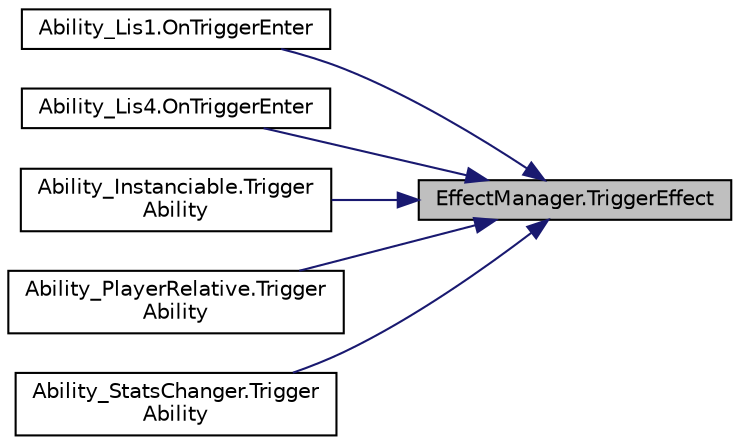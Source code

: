 digraph "EffectManager.TriggerEffect"
{
 // INTERACTIVE_SVG=YES
 // LATEX_PDF_SIZE
  edge [fontname="Helvetica",fontsize="10",labelfontname="Helvetica",labelfontsize="10"];
  node [fontname="Helvetica",fontsize="10",shape=record];
  rankdir="RL";
  Node1 [label="EffectManager.TriggerEffect",height=0.2,width=0.4,color="black", fillcolor="grey75", style="filled", fontcolor="black",tooltip="Starts an Effect to the entity who has this EffectManager."];
  Node1 -> Node2 [dir="back",color="midnightblue",fontsize="10",style="solid",fontname="Helvetica"];
  Node2 [label="Ability_Lis1.OnTriggerEnter",height=0.2,width=0.4,color="black", fillcolor="white", style="filled",URL="$class_ability___lis1.html#afd1d7924ca79144a0e19a84705b7590e",tooltip=" "];
  Node1 -> Node3 [dir="back",color="midnightblue",fontsize="10",style="solid",fontname="Helvetica"];
  Node3 [label="Ability_Lis4.OnTriggerEnter",height=0.2,width=0.4,color="black", fillcolor="white", style="filled",URL="$class_ability___lis4.html#a4497c50ddbd3f508448a76a1eafdd203",tooltip=" "];
  Node1 -> Node4 [dir="back",color="midnightblue",fontsize="10",style="solid",fontname="Helvetica"];
  Node4 [label="Ability_Instanciable.Trigger\lAbility",height=0.2,width=0.4,color="black", fillcolor="white", style="filled",URL="$class_ability___instanciable.html#a2874cb997047ff431148d036aa06e163",tooltip=" "];
  Node1 -> Node5 [dir="back",color="midnightblue",fontsize="10",style="solid",fontname="Helvetica"];
  Node5 [label="Ability_PlayerRelative.Trigger\lAbility",height=0.2,width=0.4,color="black", fillcolor="white", style="filled",URL="$class_ability___player_relative.html#a147af83cdc2b932f749d96e9974260fa",tooltip=" "];
  Node1 -> Node6 [dir="back",color="midnightblue",fontsize="10",style="solid",fontname="Helvetica"];
  Node6 [label="Ability_StatsChanger.Trigger\lAbility",height=0.2,width=0.4,color="black", fillcolor="white", style="filled",URL="$class_ability___stats_changer.html#a9b5d2b57c9e1369ec89ff50b9818d1b6",tooltip=" "];
}
